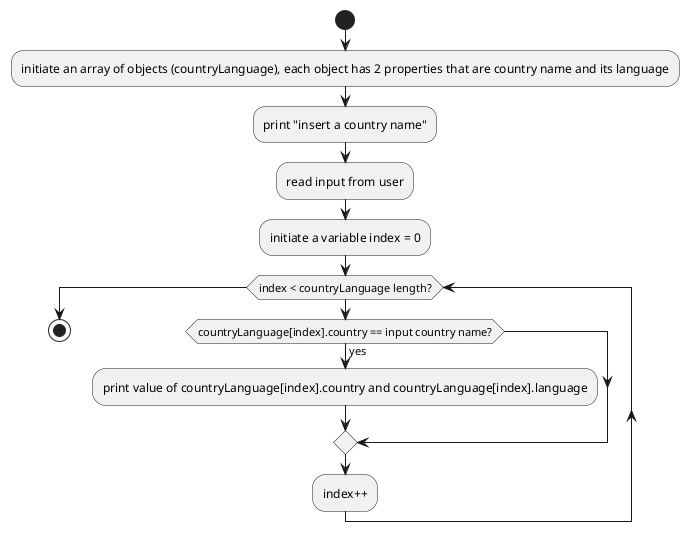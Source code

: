 @startuml
start
:initiate an array of objects (countryLanguage), each object has 2 properties that are country name and its language;
:print "insert a country name";
:read input from user;
:initiate a variable index = 0;
while (index < countryLanguage length?)
    if (countryLanguage[index].country == input country name?) then (yes)
    :print value of countryLanguage[index].country and countryLanguage[index].language;
    endif
    :index++;
endwhile
stop
@enduml